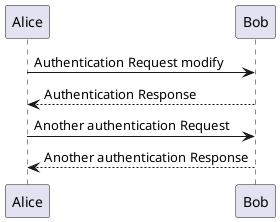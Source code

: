 @startuml
Alice -> Bob: Authentication Request modify
Bob --> Alice: Authentication Response

Alice -> Bob: Another authentication Request
Alice <-- Bob: Another authentication Response
@enduml
